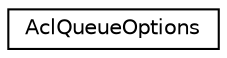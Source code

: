 digraph "Graphical Class Hierarchy"
{
 // LATEX_PDF_SIZE
  edge [fontname="Helvetica",fontsize="10",labelfontname="Helvetica",labelfontsize="10"];
  node [fontname="Helvetica",fontsize="10",shape=record];
  rankdir="LR";
  Node0 [label="AclQueueOptions",height=0.2,width=0.4,color="black", fillcolor="white", style="filled",URL="$struct_acl_queue_options.xhtml",tooltip=" "];
}
